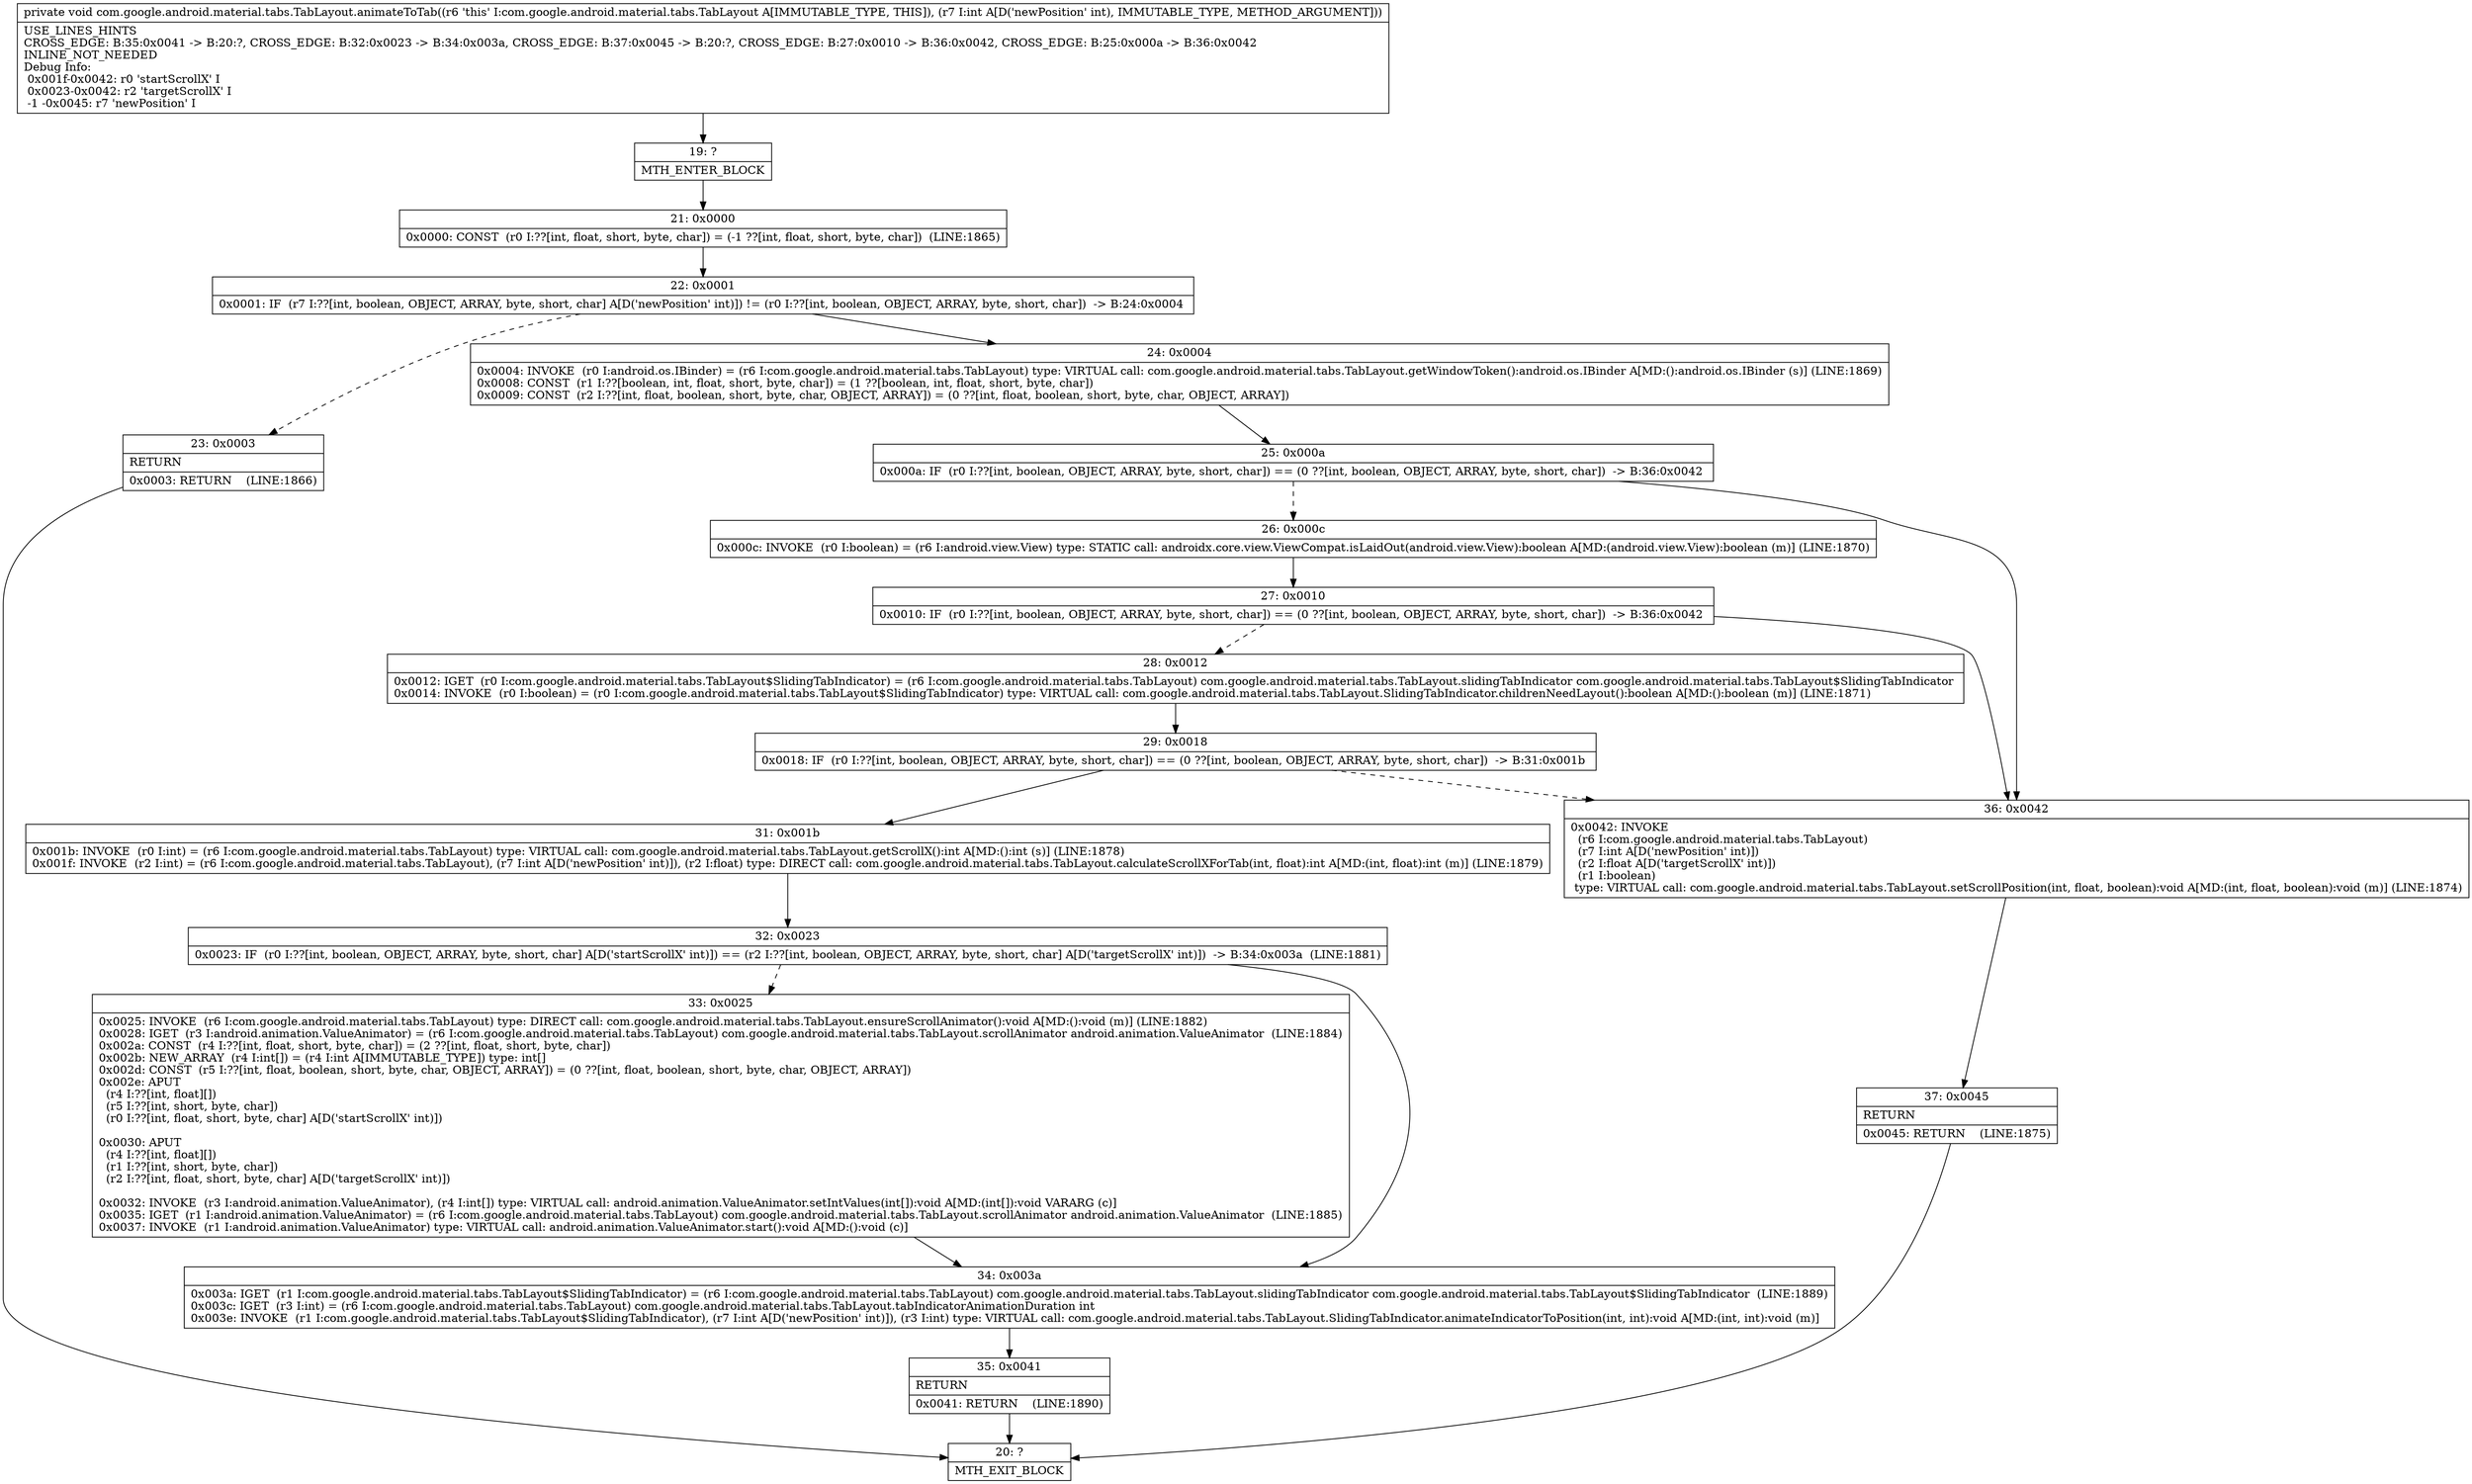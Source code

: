 digraph "CFG forcom.google.android.material.tabs.TabLayout.animateToTab(I)V" {
Node_19 [shape=record,label="{19\:\ ?|MTH_ENTER_BLOCK\l}"];
Node_21 [shape=record,label="{21\:\ 0x0000|0x0000: CONST  (r0 I:??[int, float, short, byte, char]) = (\-1 ??[int, float, short, byte, char])  (LINE:1865)\l}"];
Node_22 [shape=record,label="{22\:\ 0x0001|0x0001: IF  (r7 I:??[int, boolean, OBJECT, ARRAY, byte, short, char] A[D('newPosition' int)]) != (r0 I:??[int, boolean, OBJECT, ARRAY, byte, short, char])  \-\> B:24:0x0004 \l}"];
Node_23 [shape=record,label="{23\:\ 0x0003|RETURN\l|0x0003: RETURN    (LINE:1866)\l}"];
Node_20 [shape=record,label="{20\:\ ?|MTH_EXIT_BLOCK\l}"];
Node_24 [shape=record,label="{24\:\ 0x0004|0x0004: INVOKE  (r0 I:android.os.IBinder) = (r6 I:com.google.android.material.tabs.TabLayout) type: VIRTUAL call: com.google.android.material.tabs.TabLayout.getWindowToken():android.os.IBinder A[MD:():android.os.IBinder (s)] (LINE:1869)\l0x0008: CONST  (r1 I:??[boolean, int, float, short, byte, char]) = (1 ??[boolean, int, float, short, byte, char]) \l0x0009: CONST  (r2 I:??[int, float, boolean, short, byte, char, OBJECT, ARRAY]) = (0 ??[int, float, boolean, short, byte, char, OBJECT, ARRAY]) \l}"];
Node_25 [shape=record,label="{25\:\ 0x000a|0x000a: IF  (r0 I:??[int, boolean, OBJECT, ARRAY, byte, short, char]) == (0 ??[int, boolean, OBJECT, ARRAY, byte, short, char])  \-\> B:36:0x0042 \l}"];
Node_26 [shape=record,label="{26\:\ 0x000c|0x000c: INVOKE  (r0 I:boolean) = (r6 I:android.view.View) type: STATIC call: androidx.core.view.ViewCompat.isLaidOut(android.view.View):boolean A[MD:(android.view.View):boolean (m)] (LINE:1870)\l}"];
Node_27 [shape=record,label="{27\:\ 0x0010|0x0010: IF  (r0 I:??[int, boolean, OBJECT, ARRAY, byte, short, char]) == (0 ??[int, boolean, OBJECT, ARRAY, byte, short, char])  \-\> B:36:0x0042 \l}"];
Node_28 [shape=record,label="{28\:\ 0x0012|0x0012: IGET  (r0 I:com.google.android.material.tabs.TabLayout$SlidingTabIndicator) = (r6 I:com.google.android.material.tabs.TabLayout) com.google.android.material.tabs.TabLayout.slidingTabIndicator com.google.android.material.tabs.TabLayout$SlidingTabIndicator \l0x0014: INVOKE  (r0 I:boolean) = (r0 I:com.google.android.material.tabs.TabLayout$SlidingTabIndicator) type: VIRTUAL call: com.google.android.material.tabs.TabLayout.SlidingTabIndicator.childrenNeedLayout():boolean A[MD:():boolean (m)] (LINE:1871)\l}"];
Node_29 [shape=record,label="{29\:\ 0x0018|0x0018: IF  (r0 I:??[int, boolean, OBJECT, ARRAY, byte, short, char]) == (0 ??[int, boolean, OBJECT, ARRAY, byte, short, char])  \-\> B:31:0x001b \l}"];
Node_31 [shape=record,label="{31\:\ 0x001b|0x001b: INVOKE  (r0 I:int) = (r6 I:com.google.android.material.tabs.TabLayout) type: VIRTUAL call: com.google.android.material.tabs.TabLayout.getScrollX():int A[MD:():int (s)] (LINE:1878)\l0x001f: INVOKE  (r2 I:int) = (r6 I:com.google.android.material.tabs.TabLayout), (r7 I:int A[D('newPosition' int)]), (r2 I:float) type: DIRECT call: com.google.android.material.tabs.TabLayout.calculateScrollXForTab(int, float):int A[MD:(int, float):int (m)] (LINE:1879)\l}"];
Node_32 [shape=record,label="{32\:\ 0x0023|0x0023: IF  (r0 I:??[int, boolean, OBJECT, ARRAY, byte, short, char] A[D('startScrollX' int)]) == (r2 I:??[int, boolean, OBJECT, ARRAY, byte, short, char] A[D('targetScrollX' int)])  \-\> B:34:0x003a  (LINE:1881)\l}"];
Node_33 [shape=record,label="{33\:\ 0x0025|0x0025: INVOKE  (r6 I:com.google.android.material.tabs.TabLayout) type: DIRECT call: com.google.android.material.tabs.TabLayout.ensureScrollAnimator():void A[MD:():void (m)] (LINE:1882)\l0x0028: IGET  (r3 I:android.animation.ValueAnimator) = (r6 I:com.google.android.material.tabs.TabLayout) com.google.android.material.tabs.TabLayout.scrollAnimator android.animation.ValueAnimator  (LINE:1884)\l0x002a: CONST  (r4 I:??[int, float, short, byte, char]) = (2 ??[int, float, short, byte, char]) \l0x002b: NEW_ARRAY  (r4 I:int[]) = (r4 I:int A[IMMUTABLE_TYPE]) type: int[] \l0x002d: CONST  (r5 I:??[int, float, boolean, short, byte, char, OBJECT, ARRAY]) = (0 ??[int, float, boolean, short, byte, char, OBJECT, ARRAY]) \l0x002e: APUT  \l  (r4 I:??[int, float][])\l  (r5 I:??[int, short, byte, char])\l  (r0 I:??[int, float, short, byte, char] A[D('startScrollX' int)])\l \l0x0030: APUT  \l  (r4 I:??[int, float][])\l  (r1 I:??[int, short, byte, char])\l  (r2 I:??[int, float, short, byte, char] A[D('targetScrollX' int)])\l \l0x0032: INVOKE  (r3 I:android.animation.ValueAnimator), (r4 I:int[]) type: VIRTUAL call: android.animation.ValueAnimator.setIntValues(int[]):void A[MD:(int[]):void VARARG (c)]\l0x0035: IGET  (r1 I:android.animation.ValueAnimator) = (r6 I:com.google.android.material.tabs.TabLayout) com.google.android.material.tabs.TabLayout.scrollAnimator android.animation.ValueAnimator  (LINE:1885)\l0x0037: INVOKE  (r1 I:android.animation.ValueAnimator) type: VIRTUAL call: android.animation.ValueAnimator.start():void A[MD:():void (c)]\l}"];
Node_34 [shape=record,label="{34\:\ 0x003a|0x003a: IGET  (r1 I:com.google.android.material.tabs.TabLayout$SlidingTabIndicator) = (r6 I:com.google.android.material.tabs.TabLayout) com.google.android.material.tabs.TabLayout.slidingTabIndicator com.google.android.material.tabs.TabLayout$SlidingTabIndicator  (LINE:1889)\l0x003c: IGET  (r3 I:int) = (r6 I:com.google.android.material.tabs.TabLayout) com.google.android.material.tabs.TabLayout.tabIndicatorAnimationDuration int \l0x003e: INVOKE  (r1 I:com.google.android.material.tabs.TabLayout$SlidingTabIndicator), (r7 I:int A[D('newPosition' int)]), (r3 I:int) type: VIRTUAL call: com.google.android.material.tabs.TabLayout.SlidingTabIndicator.animateIndicatorToPosition(int, int):void A[MD:(int, int):void (m)]\l}"];
Node_35 [shape=record,label="{35\:\ 0x0041|RETURN\l|0x0041: RETURN    (LINE:1890)\l}"];
Node_36 [shape=record,label="{36\:\ 0x0042|0x0042: INVOKE  \l  (r6 I:com.google.android.material.tabs.TabLayout)\l  (r7 I:int A[D('newPosition' int)])\l  (r2 I:float A[D('targetScrollX' int)])\l  (r1 I:boolean)\l type: VIRTUAL call: com.google.android.material.tabs.TabLayout.setScrollPosition(int, float, boolean):void A[MD:(int, float, boolean):void (m)] (LINE:1874)\l}"];
Node_37 [shape=record,label="{37\:\ 0x0045|RETURN\l|0x0045: RETURN    (LINE:1875)\l}"];
MethodNode[shape=record,label="{private void com.google.android.material.tabs.TabLayout.animateToTab((r6 'this' I:com.google.android.material.tabs.TabLayout A[IMMUTABLE_TYPE, THIS]), (r7 I:int A[D('newPosition' int), IMMUTABLE_TYPE, METHOD_ARGUMENT]))  | USE_LINES_HINTS\lCROSS_EDGE: B:35:0x0041 \-\> B:20:?, CROSS_EDGE: B:32:0x0023 \-\> B:34:0x003a, CROSS_EDGE: B:37:0x0045 \-\> B:20:?, CROSS_EDGE: B:27:0x0010 \-\> B:36:0x0042, CROSS_EDGE: B:25:0x000a \-\> B:36:0x0042\lINLINE_NOT_NEEDED\lDebug Info:\l  0x001f\-0x0042: r0 'startScrollX' I\l  0x0023\-0x0042: r2 'targetScrollX' I\l  \-1 \-0x0045: r7 'newPosition' I\l}"];
MethodNode -> Node_19;Node_19 -> Node_21;
Node_21 -> Node_22;
Node_22 -> Node_23[style=dashed];
Node_22 -> Node_24;
Node_23 -> Node_20;
Node_24 -> Node_25;
Node_25 -> Node_26[style=dashed];
Node_25 -> Node_36;
Node_26 -> Node_27;
Node_27 -> Node_28[style=dashed];
Node_27 -> Node_36;
Node_28 -> Node_29;
Node_29 -> Node_31;
Node_29 -> Node_36[style=dashed];
Node_31 -> Node_32;
Node_32 -> Node_33[style=dashed];
Node_32 -> Node_34;
Node_33 -> Node_34;
Node_34 -> Node_35;
Node_35 -> Node_20;
Node_36 -> Node_37;
Node_37 -> Node_20;
}

